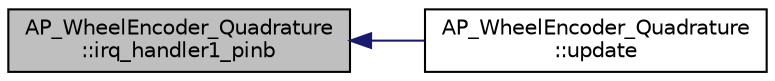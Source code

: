digraph "AP_WheelEncoder_Quadrature::irq_handler1_pinb"
{
 // INTERACTIVE_SVG=YES
  edge [fontname="Helvetica",fontsize="10",labelfontname="Helvetica",labelfontsize="10"];
  node [fontname="Helvetica",fontsize="10",shape=record];
  rankdir="LR";
  Node1 [label="AP_WheelEncoder_Quadrature\l::irq_handler1_pinb",height=0.2,width=0.4,color="black", fillcolor="grey75", style="filled", fontcolor="black"];
  Node1 -> Node2 [dir="back",color="midnightblue",fontsize="10",style="solid",fontname="Helvetica"];
  Node2 [label="AP_WheelEncoder_Quadrature\l::update",height=0.2,width=0.4,color="black", fillcolor="white", style="filled",URL="$classAP__WheelEncoder__Quadrature.html#a3a27a29cab25251c5993e4e7afab9071"];
}
